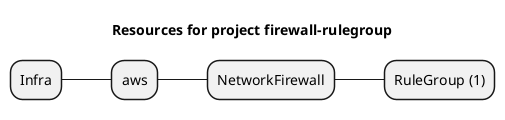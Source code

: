 @startmindmap
title Resources for project firewall-rulegroup
skinparam monochrome true
+ Infra
++ aws
+++ NetworkFirewall
++++ RuleGroup (1)
@endmindmap